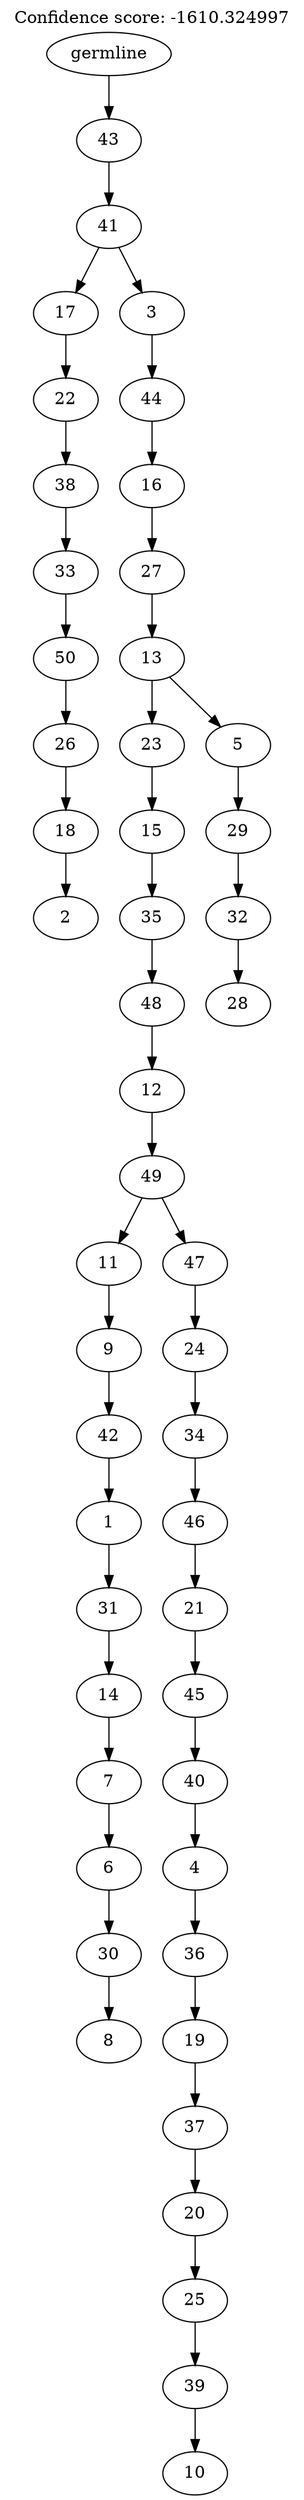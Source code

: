 digraph g {
	"49" -> "50";
	"50" [label="2"];
	"48" -> "49";
	"49" [label="18"];
	"47" -> "48";
	"48" [label="26"];
	"46" -> "47";
	"47" [label="50"];
	"45" -> "46";
	"46" [label="33"];
	"44" -> "45";
	"45" [label="38"];
	"43" -> "44";
	"44" [label="22"];
	"41" -> "42";
	"42" [label="8"];
	"40" -> "41";
	"41" [label="30"];
	"39" -> "40";
	"40" [label="6"];
	"38" -> "39";
	"39" [label="7"];
	"37" -> "38";
	"38" [label="14"];
	"36" -> "37";
	"37" [label="31"];
	"35" -> "36";
	"36" [label="1"];
	"34" -> "35";
	"35" [label="42"];
	"33" -> "34";
	"34" [label="9"];
	"31" -> "32";
	"32" [label="10"];
	"30" -> "31";
	"31" [label="39"];
	"29" -> "30";
	"30" [label="25"];
	"28" -> "29";
	"29" [label="20"];
	"27" -> "28";
	"28" [label="37"];
	"26" -> "27";
	"27" [label="19"];
	"25" -> "26";
	"26" [label="36"];
	"24" -> "25";
	"25" [label="4"];
	"23" -> "24";
	"24" [label="40"];
	"22" -> "23";
	"23" [label="45"];
	"21" -> "22";
	"22" [label="21"];
	"20" -> "21";
	"21" [label="46"];
	"19" -> "20";
	"20" [label="34"];
	"18" -> "19";
	"19" [label="24"];
	"17" -> "18";
	"18" [label="47"];
	"17" -> "33";
	"33" [label="11"];
	"16" -> "17";
	"17" [label="49"];
	"15" -> "16";
	"16" [label="12"];
	"14" -> "15";
	"15" [label="48"];
	"13" -> "14";
	"14" [label="35"];
	"12" -> "13";
	"13" [label="15"];
	"10" -> "11";
	"11" [label="28"];
	"9" -> "10";
	"10" [label="32"];
	"8" -> "9";
	"9" [label="29"];
	"7" -> "8";
	"8" [label="5"];
	"7" -> "12";
	"12" [label="23"];
	"6" -> "7";
	"7" [label="13"];
	"5" -> "6";
	"6" [label="27"];
	"4" -> "5";
	"5" [label="16"];
	"3" -> "4";
	"4" [label="44"];
	"2" -> "3";
	"3" [label="3"];
	"2" -> "43";
	"43" [label="17"];
	"1" -> "2";
	"2" [label="41"];
	"0" -> "1";
	"1" [label="43"];
	"0" [label="germline"];
	labelloc="t";
	label="Confidence score: -1610.324997";
}

